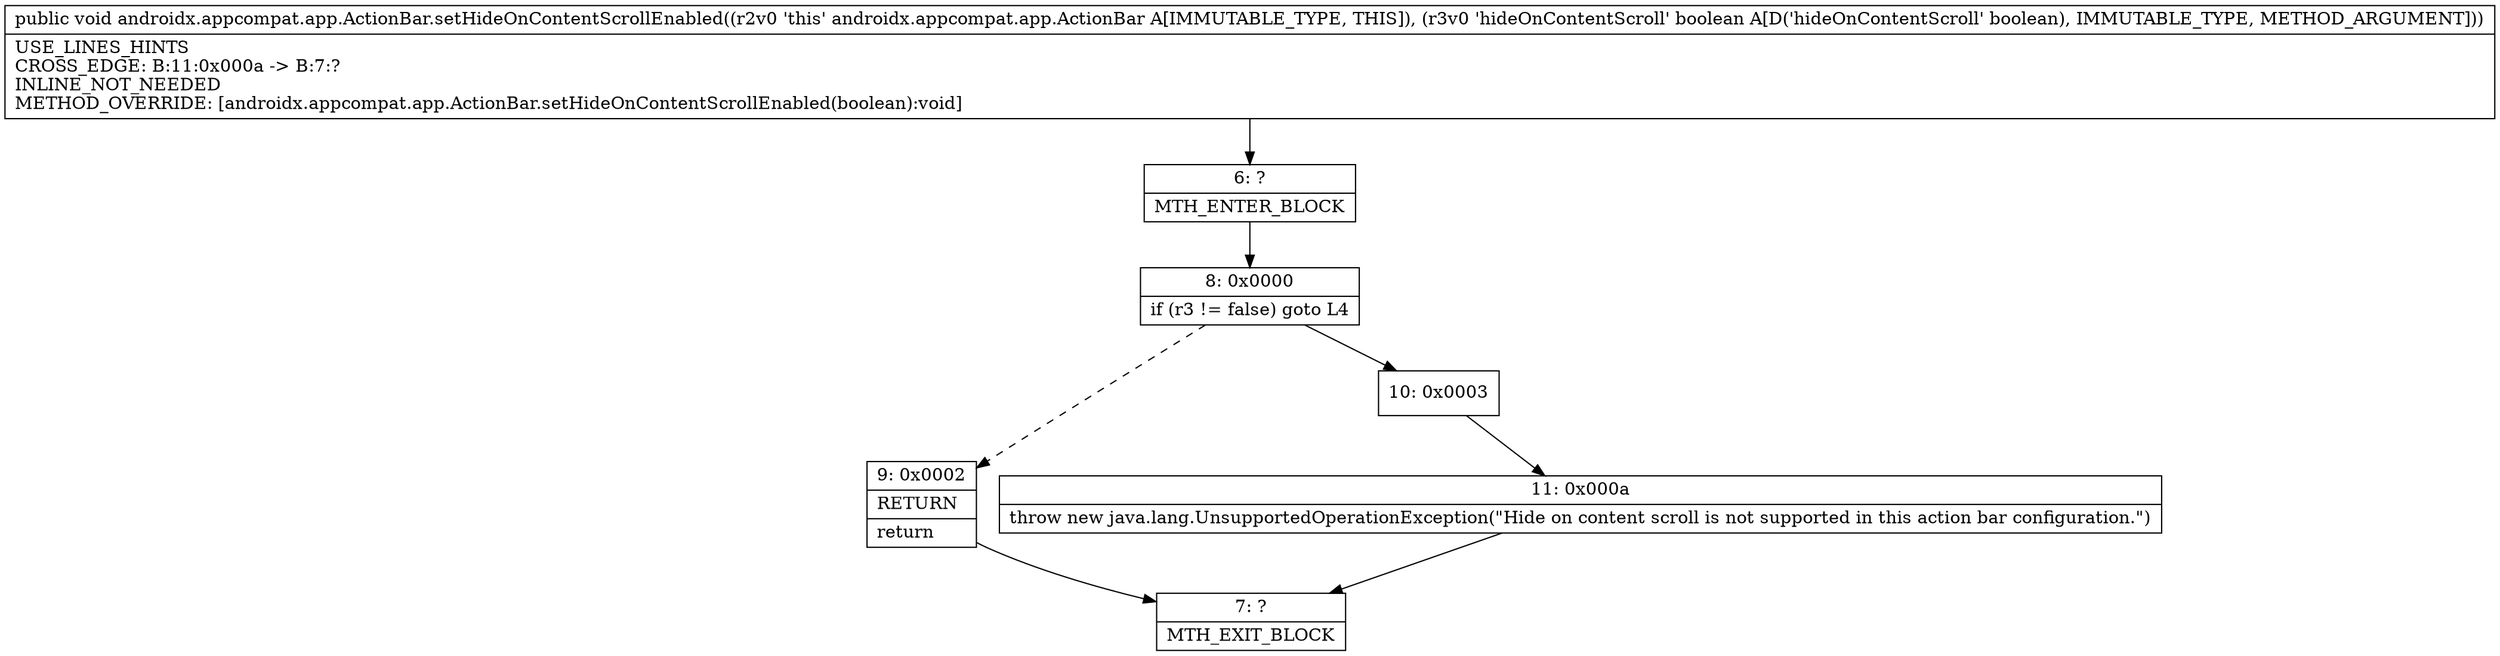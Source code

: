 digraph "CFG forandroidx.appcompat.app.ActionBar.setHideOnContentScrollEnabled(Z)V" {
Node_6 [shape=record,label="{6\:\ ?|MTH_ENTER_BLOCK\l}"];
Node_8 [shape=record,label="{8\:\ 0x0000|if (r3 != false) goto L4\l}"];
Node_9 [shape=record,label="{9\:\ 0x0002|RETURN\l|return\l}"];
Node_7 [shape=record,label="{7\:\ ?|MTH_EXIT_BLOCK\l}"];
Node_10 [shape=record,label="{10\:\ 0x0003}"];
Node_11 [shape=record,label="{11\:\ 0x000a|throw new java.lang.UnsupportedOperationException(\"Hide on content scroll is not supported in this action bar configuration.\")\l}"];
MethodNode[shape=record,label="{public void androidx.appcompat.app.ActionBar.setHideOnContentScrollEnabled((r2v0 'this' androidx.appcompat.app.ActionBar A[IMMUTABLE_TYPE, THIS]), (r3v0 'hideOnContentScroll' boolean A[D('hideOnContentScroll' boolean), IMMUTABLE_TYPE, METHOD_ARGUMENT]))  | USE_LINES_HINTS\lCROSS_EDGE: B:11:0x000a \-\> B:7:?\lINLINE_NOT_NEEDED\lMETHOD_OVERRIDE: [androidx.appcompat.app.ActionBar.setHideOnContentScrollEnabled(boolean):void]\l}"];
MethodNode -> Node_6;Node_6 -> Node_8;
Node_8 -> Node_9[style=dashed];
Node_8 -> Node_10;
Node_9 -> Node_7;
Node_10 -> Node_11;
Node_11 -> Node_7;
}

